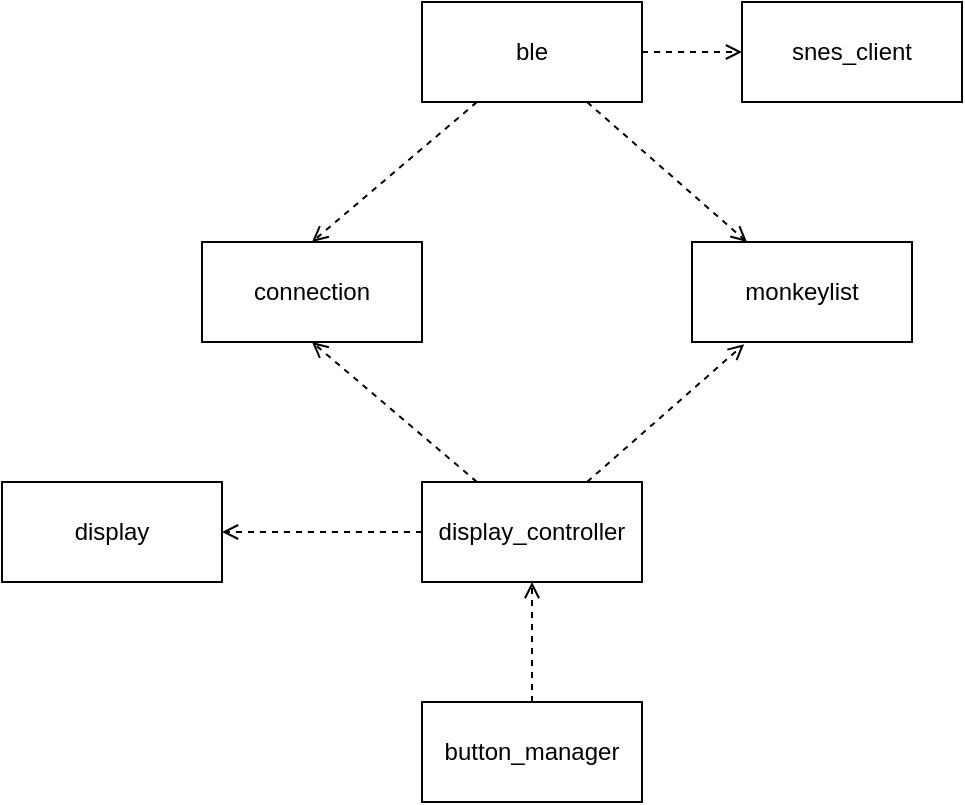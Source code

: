 <mxfile version="24.5.2" type="device">
  <diagram name="Page-1" id="RgB4iuCM7mwgBmCv5fRL">
    <mxGraphModel dx="1674" dy="738" grid="1" gridSize="10" guides="1" tooltips="1" connect="1" arrows="1" fold="1" page="1" pageScale="1" pageWidth="827" pageHeight="1169" math="0" shadow="0">
      <root>
        <mxCell id="0" />
        <mxCell id="1" parent="0" />
        <mxCell id="ATutsZxOATkMMOGRhrGU-1" value="&lt;div&gt;display&lt;/div&gt;" style="html=1;whiteSpace=wrap;" vertex="1" parent="1">
          <mxGeometry x="280" y="440" width="110" height="50" as="geometry" />
        </mxCell>
        <mxCell id="ATutsZxOATkMMOGRhrGU-2" style="edgeStyle=orthogonalEdgeStyle;rounded=0;orthogonalLoop=1;jettySize=auto;html=1;exitX=0;exitY=0.5;exitDx=0;exitDy=0;entryX=1;entryY=0.5;entryDx=0;entryDy=0;dashed=1;startArrow=none;startFill=0;endArrow=open;endFill=0;" edge="1" parent="1" source="ATutsZxOATkMMOGRhrGU-3" target="ATutsZxOATkMMOGRhrGU-1">
          <mxGeometry relative="1" as="geometry" />
        </mxCell>
        <mxCell id="ATutsZxOATkMMOGRhrGU-3" value="display_controller" style="html=1;whiteSpace=wrap;" vertex="1" parent="1">
          <mxGeometry x="490" y="440" width="110" height="50" as="geometry" />
        </mxCell>
        <mxCell id="ATutsZxOATkMMOGRhrGU-4" value="monkeylist" style="html=1;whiteSpace=wrap;" vertex="1" parent="1">
          <mxGeometry x="625" y="320" width="110" height="50" as="geometry" />
        </mxCell>
        <mxCell id="ATutsZxOATkMMOGRhrGU-6" value="button_manager" style="html=1;whiteSpace=wrap;" vertex="1" parent="1">
          <mxGeometry x="490" y="550" width="110" height="50" as="geometry" />
        </mxCell>
        <mxCell id="ATutsZxOATkMMOGRhrGU-7" value="" style="rounded=0;orthogonalLoop=1;jettySize=auto;html=1;exitX=0.75;exitY=0;exitDx=0;exitDy=0;entryX=0.237;entryY=1.022;entryDx=0;entryDy=0;entryPerimeter=0;endArrow=open;endFill=0;dashed=1;" edge="1" parent="1" source="ATutsZxOATkMMOGRhrGU-3" target="ATutsZxOATkMMOGRhrGU-4">
          <mxGeometry relative="1" as="geometry" />
        </mxCell>
        <mxCell id="ATutsZxOATkMMOGRhrGU-8" value="&lt;div&gt;ble&lt;/div&gt;" style="html=1;whiteSpace=wrap;" vertex="1" parent="1">
          <mxGeometry x="490" y="200" width="110" height="50" as="geometry" />
        </mxCell>
        <mxCell id="ATutsZxOATkMMOGRhrGU-9" value="" style="rounded=0;orthogonalLoop=1;jettySize=auto;html=1;exitX=0.75;exitY=1;exitDx=0;exitDy=0;entryX=0.25;entryY=0;entryDx=0;entryDy=0;endArrow=open;endFill=0;dashed=1;" edge="1" parent="1" source="ATutsZxOATkMMOGRhrGU-8" target="ATutsZxOATkMMOGRhrGU-4">
          <mxGeometry relative="1" as="geometry">
            <mxPoint x="500" y="180" as="sourcePoint" />
            <mxPoint x="578" y="101" as="targetPoint" />
          </mxGeometry>
        </mxCell>
        <mxCell id="ATutsZxOATkMMOGRhrGU-10" value="connection" style="html=1;whiteSpace=wrap;" vertex="1" parent="1">
          <mxGeometry x="380" y="320" width="110" height="50" as="geometry" />
        </mxCell>
        <mxCell id="ATutsZxOATkMMOGRhrGU-11" value="" style="rounded=0;orthogonalLoop=1;jettySize=auto;html=1;exitX=0.25;exitY=1;exitDx=0;exitDy=0;entryX=0.5;entryY=0;entryDx=0;entryDy=0;endArrow=open;endFill=0;dashed=1;" edge="1" parent="1" source="ATutsZxOATkMMOGRhrGU-8" target="ATutsZxOATkMMOGRhrGU-10">
          <mxGeometry relative="1" as="geometry">
            <mxPoint x="553" y="130" as="sourcePoint" />
            <mxPoint x="663" y="320" as="targetPoint" />
          </mxGeometry>
        </mxCell>
        <mxCell id="ATutsZxOATkMMOGRhrGU-12" value="&lt;div&gt;snes_client&lt;/div&gt;" style="html=1;whiteSpace=wrap;" vertex="1" parent="1">
          <mxGeometry x="650" y="200" width="110" height="50" as="geometry" />
        </mxCell>
        <mxCell id="ATutsZxOATkMMOGRhrGU-14" value="" style="rounded=0;orthogonalLoop=1;jettySize=auto;html=1;exitX=1;exitY=0.5;exitDx=0;exitDy=0;entryX=0;entryY=0.5;entryDx=0;entryDy=0;endArrow=open;endFill=0;dashed=1;" edge="1" parent="1" source="ATutsZxOATkMMOGRhrGU-8" target="ATutsZxOATkMMOGRhrGU-12">
          <mxGeometry relative="1" as="geometry">
            <mxPoint x="553" y="130" as="sourcePoint" />
            <mxPoint x="663" y="320" as="targetPoint" />
          </mxGeometry>
        </mxCell>
        <mxCell id="ATutsZxOATkMMOGRhrGU-17" value="" style="rounded=0;orthogonalLoop=1;jettySize=auto;html=1;exitX=0.25;exitY=0;exitDx=0;exitDy=0;entryX=0.5;entryY=1;entryDx=0;entryDy=0;endArrow=open;endFill=0;dashed=1;" edge="1" parent="1" source="ATutsZxOATkMMOGRhrGU-3" target="ATutsZxOATkMMOGRhrGU-10">
          <mxGeometry relative="1" as="geometry">
            <mxPoint x="583" y="450" as="sourcePoint" />
            <mxPoint x="661" y="371" as="targetPoint" />
          </mxGeometry>
        </mxCell>
        <mxCell id="ATutsZxOATkMMOGRhrGU-18" value="" style="rounded=0;orthogonalLoop=1;jettySize=auto;html=1;exitX=0.5;exitY=0;exitDx=0;exitDy=0;entryX=0.5;entryY=1;entryDx=0;entryDy=0;endArrow=open;endFill=0;dashed=1;" edge="1" parent="1" source="ATutsZxOATkMMOGRhrGU-6" target="ATutsZxOATkMMOGRhrGU-3">
          <mxGeometry relative="1" as="geometry">
            <mxPoint x="593" y="460" as="sourcePoint" />
            <mxPoint x="671" y="381" as="targetPoint" />
          </mxGeometry>
        </mxCell>
      </root>
    </mxGraphModel>
  </diagram>
</mxfile>
